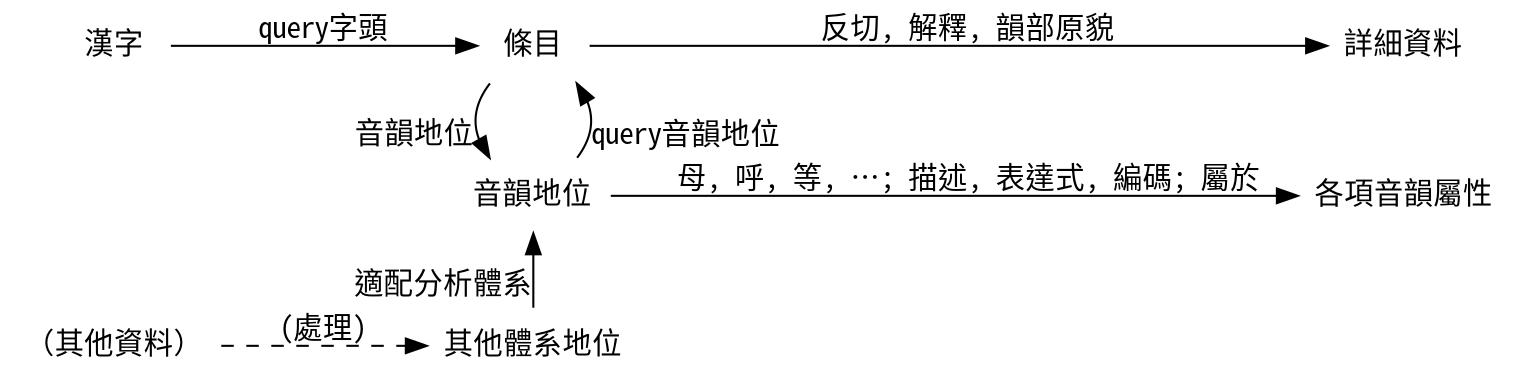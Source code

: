 digraph {
    graph [fontname="Noto Sans CJK HK"]
    node [fontname="Noto Sans CJK HK"]
    edge [fontname="Noto Sans Mono CJK HK"]
    node [shape=plaintext]
    rankdir=LR

    漢字 -> 條目 [label="query字頭"]
    條目 -> 詳細資料 [label="反切, 解釋, 韻部原貌"]

    音韻地位 -> 各項音韻屬性 [label="母, 呼, 等, …; 描述, 表達式, 編碼; 屬於"]

    （其他資料） -> 其他體系地位 [label="(處理)" style=dashed]

    { rank=same 條目 音韻地位 其他體系地位 }

    {
        edge[constraint=false]
        音韻地位 -> 條目 [xlabel="query音韻地位"]
        條目 -> 音韻地位 [xlabel="音韻地位"]
        其他體系地位 -> 音韻地位 [xlabel="適配分析體系"]
    }
}
